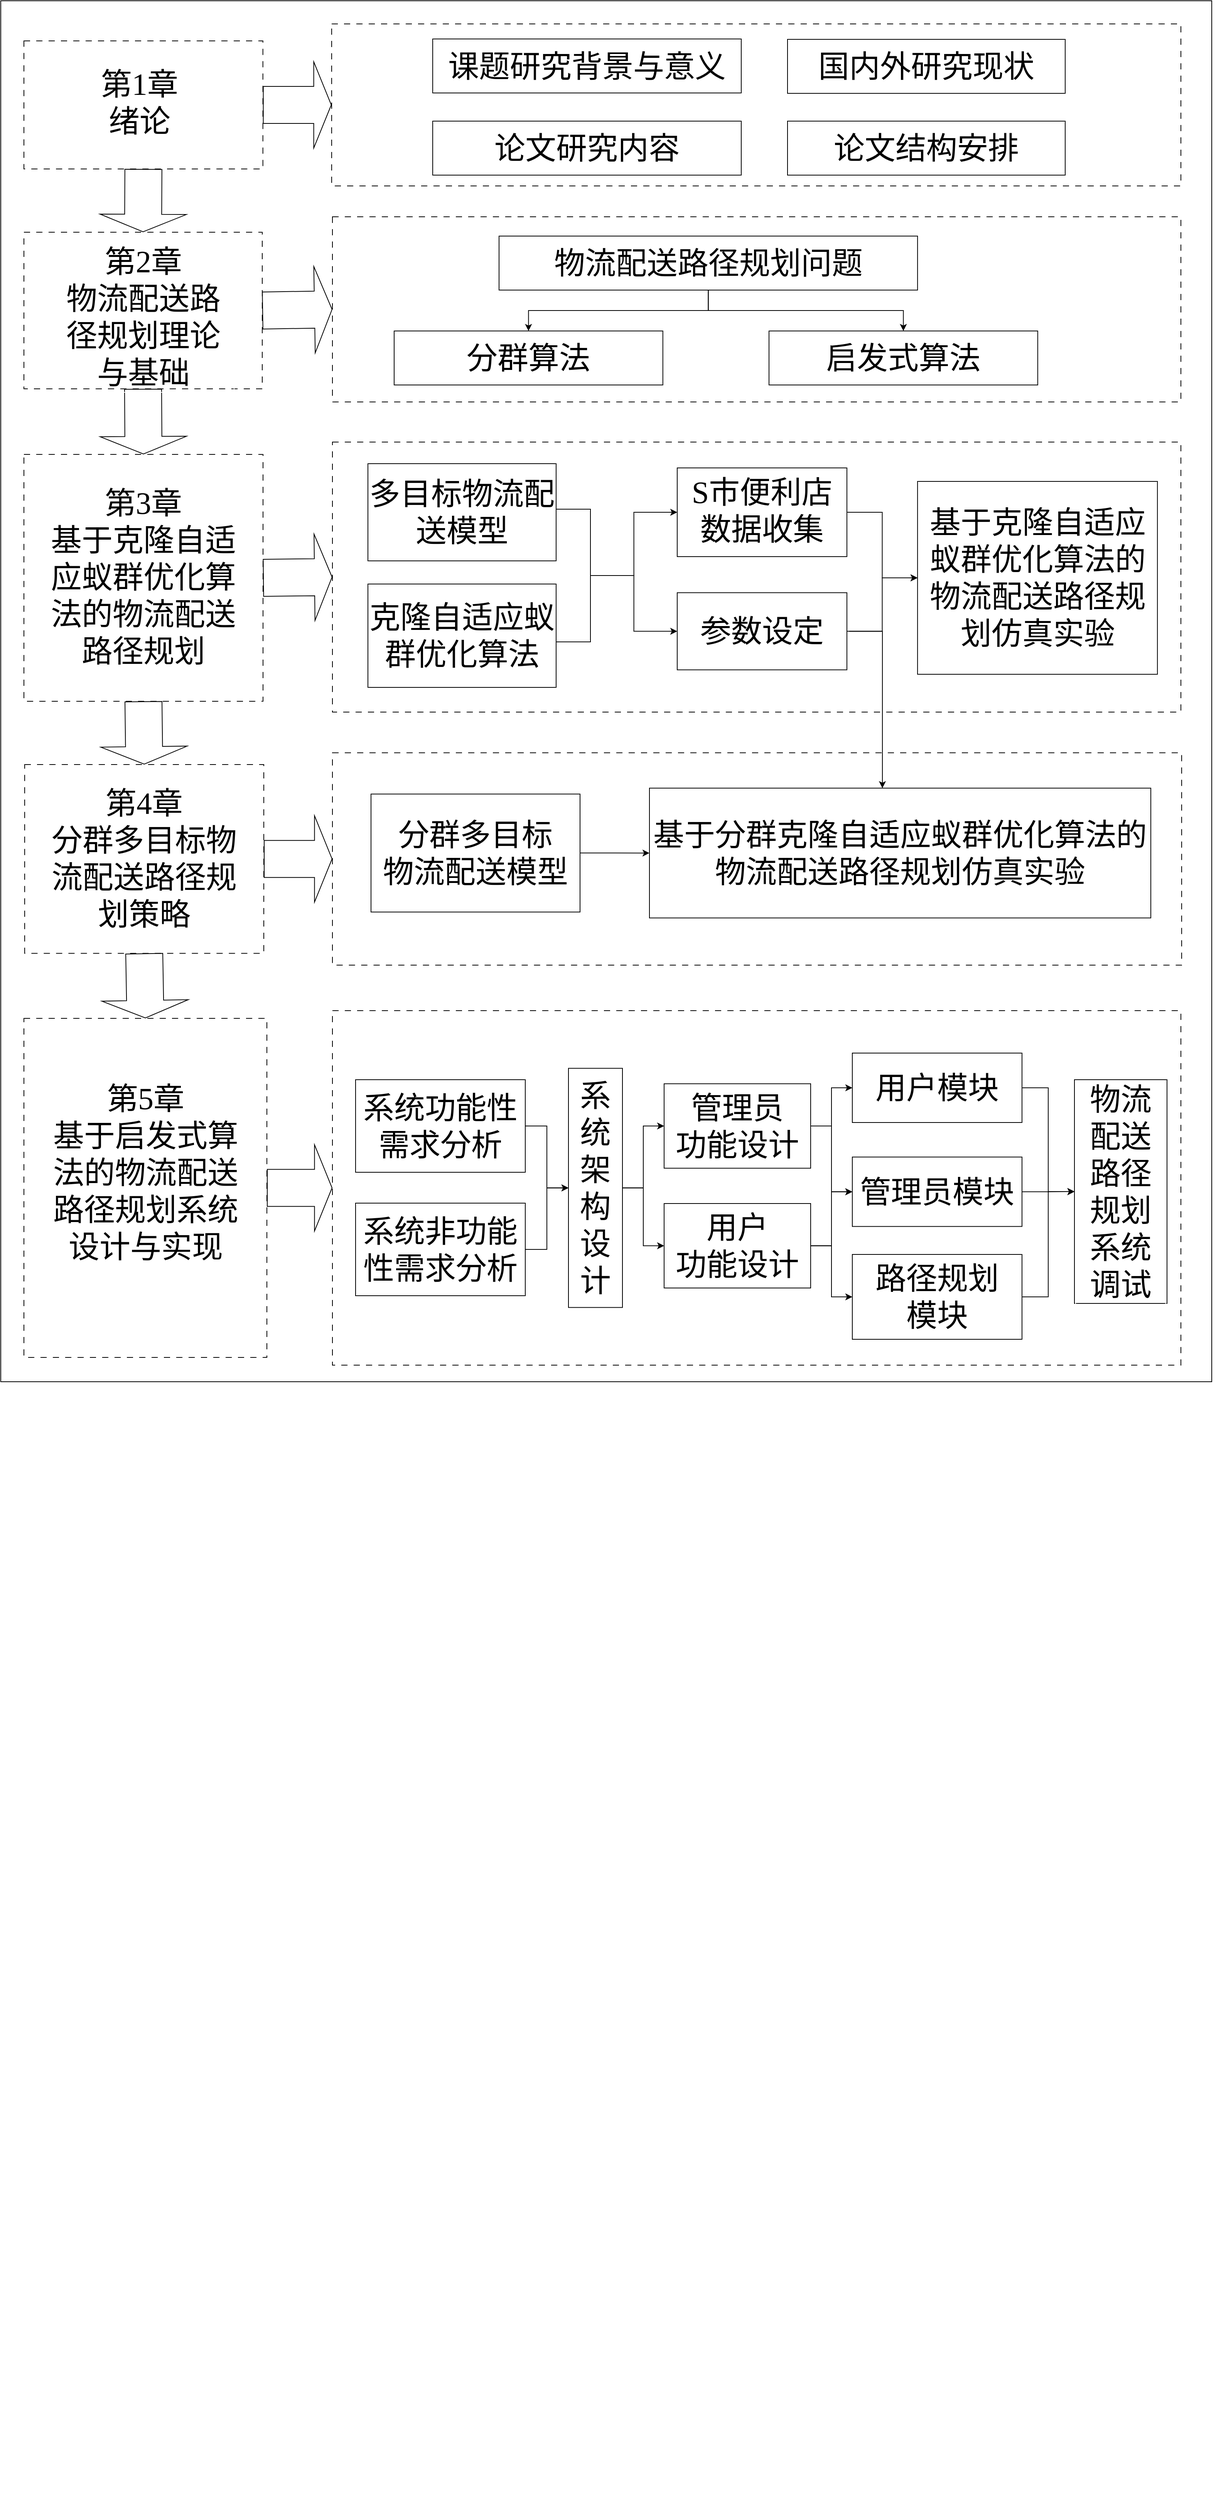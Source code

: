 <mxfile version="24.0.2" type="github">
  <diagram name="第 1 页" id="L9CurAf0SqhRf8DqzAfi">
    <mxGraphModel dx="4088" dy="2616" grid="1" gridSize="10" guides="1" tooltips="1" connect="1" arrows="1" fold="1" page="1" pageScale="1" pageWidth="827" pageHeight="1169" background="none" math="0" shadow="0">
      <root>
        <mxCell id="0" />
        <mxCell id="1" parent="0" />
        <mxCell id="MEvPqugxAyHAMDOJD42g-33" value="" style="rounded=0;whiteSpace=wrap;html=1;fillColor=none;" vertex="1" parent="1">
          <mxGeometry x="40" y="60" width="1570" height="1790" as="geometry" />
        </mxCell>
        <mxCell id="MEvPqugxAyHAMDOJD42g-28" value="" style="rounded=0;whiteSpace=wrap;html=1;dashed=1;dashPattern=8 8;fillColor=none;fontColor=#000000;labelBorderColor=#FFFFFF;fontSize=30;fontFamily=宋体;" vertex="1" parent="1">
          <mxGeometry x="469" y="90" width="1101" height="210" as="geometry" />
        </mxCell>
        <mxCell id="MEvPqugxAyHAMDOJD42g-25" value="" style="rounded=0;whiteSpace=wrap;html=1;dashed=1;dashPattern=8 8;fillColor=none;fontColor=#000000;labelBorderColor=#FFFFFF;fontSize=40;fontFamily=宋体;" vertex="1" parent="1">
          <mxGeometry x="470" y="340" width="1100" height="240" as="geometry" />
        </mxCell>
        <mxCell id="MEvPqugxAyHAMDOJD42g-19" value="" style="rounded=0;whiteSpace=wrap;html=1;dashed=1;dashPattern=8 8;fillColor=none;fontColor=#000000;labelBorderColor=#FFFFFF;fontSize=40;fontFamily=宋体;" vertex="1" parent="1">
          <mxGeometry x="470" y="632" width="1100" height="350" as="geometry" />
        </mxCell>
        <mxCell id="aaDHrNwLbiFYx0zAx5dH-23" value="" style="shape=flexArrow;endArrow=classic;html=1;rounded=0;exitX=0.5;exitY=1;exitDx=0;exitDy=0;endWidth=63;endSize=7.25;width=48;entryX=0.5;entryY=0;entryDx=0;entryDy=0;fontColor=#000000;labelBorderColor=#FFFFFF;fontSize=30;fontFamily=宋体;" parent="1" source="aaDHrNwLbiFYx0zAx5dH-1" target="aaDHrNwLbiFYx0zAx5dH-17" edge="1">
          <mxGeometry width="50" height="50" relative="1" as="geometry">
            <mxPoint x="459.5" y="260" as="sourcePoint" />
            <mxPoint x="459.5" y="320" as="targetPoint" />
            <Array as="points" />
          </mxGeometry>
        </mxCell>
        <mxCell id="aaDHrNwLbiFYx0zAx5dH-40" value="" style="shape=flexArrow;endArrow=classic;html=1;rounded=0;exitX=0.5;exitY=1;exitDx=0;exitDy=0;endWidth=63;endSize=7.25;width=48;entryX=0.5;entryY=0;entryDx=0;entryDy=0;fontColor=#000000;labelBorderColor=#FFFFFF;fontSize=40;fontFamily=宋体;" parent="1" source="aaDHrNwLbiFYx0zAx5dH-17" target="aaDHrNwLbiFYx0zAx5dH-42" edge="1">
          <mxGeometry width="50" height="50" relative="1" as="geometry">
            <mxPoint x="459.5" y="490" as="sourcePoint" />
            <mxPoint x="459.5" y="550" as="targetPoint" />
            <Array as="points" />
          </mxGeometry>
        </mxCell>
        <mxCell id="aaDHrNwLbiFYx0zAx5dH-58" value="" style="shape=flexArrow;endArrow=classic;html=1;rounded=0;endWidth=63;endSize=7.25;width=48;fontColor=#000000;labelBorderColor=#FFFFFF;fontSize=40;fontFamily=宋体;exitX=0.5;exitY=1;exitDx=0;exitDy=0;entryX=0.5;entryY=0;entryDx=0;entryDy=0;" parent="1" source="aaDHrNwLbiFYx0zAx5dH-42" target="aaDHrNwLbiFYx0zAx5dH-60" edge="1">
          <mxGeometry width="50" height="50" relative="1" as="geometry">
            <mxPoint x="490" y="770" as="sourcePoint" />
            <mxPoint x="459.5" y="830" as="targetPoint" />
            <Array as="points" />
          </mxGeometry>
        </mxCell>
        <mxCell id="aaDHrNwLbiFYx0zAx5dH-73" value="" style="shape=flexArrow;endArrow=classic;html=1;rounded=0;exitX=0.5;exitY=1;exitDx=0;exitDy=0;endWidth=63;endSize=7.25;width=48;entryX=0.5;entryY=0;entryDx=0;entryDy=0;fontColor=#000000;labelBorderColor=#FFFFFF;fontSize=40;fontFamily=宋体;" parent="1" source="aaDHrNwLbiFYx0zAx5dH-60" target="MEvPqugxAyHAMDOJD42g-4" edge="1">
          <mxGeometry width="50" height="50" relative="1" as="geometry">
            <mxPoint x="690.0" y="1330" as="sourcePoint" />
            <mxPoint x="469.5" y="1380" as="targetPoint" />
            <Array as="points" />
          </mxGeometry>
        </mxCell>
        <mxCell id="aaDHrNwLbiFYx0zAx5dH-106" value="" style="edgeStyle=orthogonalEdgeStyle;rounded=0;orthogonalLoop=1;jettySize=auto;html=1;exitX=0.5;exitY=1;exitDx=0;exitDy=0;strokeColor=none;fontColor=#000000;" parent="1" target="aaDHrNwLbiFYx0zAx5dH-105" edge="1">
          <mxGeometry relative="1" as="geometry">
            <mxPoint x="985.484" y="2470" as="targetPoint" />
            <Array as="points" />
            <mxPoint x="1120.968" y="3290" as="sourcePoint" />
          </mxGeometry>
        </mxCell>
        <mxCell id="aaDHrNwLbiFYx0zAx5dH-42" value="" style="rounded=0;whiteSpace=wrap;html=1;dashed=1;dashPattern=8 8;fillColor=none;fontColor=#000000;labelBorderColor=#FFFFFF;fontSize=40;fontFamily=宋体;" parent="1" vertex="1">
          <mxGeometry x="70" y="648" width="310" height="320" as="geometry" />
        </mxCell>
        <mxCell id="aaDHrNwLbiFYx0zAx5dH-43" value="第3章&lt;div style=&quot;font-size: 40px;&quot;&gt;基于克隆自适应蚁群优化算法的物流配送路径规划&lt;/div&gt;" style="rounded=0;whiteSpace=wrap;html=1;fillColor=none;strokeColor=none;fontColor=#000000;labelBorderColor=#FFFFFF;fontSize=40;fontFamily=宋体;" parent="1" vertex="1">
          <mxGeometry x="95" y="732" width="260" height="150" as="geometry" />
        </mxCell>
        <mxCell id="aaDHrNwLbiFYx0zAx5dH-46" value="多目标物流配送模型" style="rounded=0;whiteSpace=wrap;html=1;fillColor=none;strokeColor=default;fontColor=#000000;labelBorderColor=#FFFFFF;fontSize=40;fontFamily=宋体;" parent="1" vertex="1">
          <mxGeometry x="516" y="660" width="244" height="126" as="geometry" />
        </mxCell>
        <mxCell id="aaDHrNwLbiFYx0zAx5dH-48" value="克隆自适应蚁群优化算法" style="rounded=0;whiteSpace=wrap;html=1;fillColor=none;strokeColor=default;fontColor=#000000;labelBorderColor=#FFFFFF;fontSize=40;fontFamily=宋体;" parent="1" vertex="1">
          <mxGeometry x="516" y="816" width="244" height="134" as="geometry" />
        </mxCell>
        <mxCell id="MEvPqugxAyHAMDOJD42g-9" value="" style="group;fontSize=40;fontFamily=宋体;" vertex="1" connectable="0" parent="1">
          <mxGeometry x="70" y="1379" width="1530" height="449.5" as="geometry" />
        </mxCell>
        <mxCell id="MEvPqugxAyHAMDOJD42g-4" value="" style="rounded=0;whiteSpace=wrap;html=1;dashed=1;dashPattern=8 8;fillColor=none;fontColor=#000000;labelBorderColor=#FFFFFF;fontSize=40;fontFamily=宋体;" vertex="1" parent="MEvPqugxAyHAMDOJD42g-9">
          <mxGeometry width="315" height="439.5" as="geometry" />
        </mxCell>
        <mxCell id="MEvPqugxAyHAMDOJD42g-3" value="" style="rounded=0;whiteSpace=wrap;html=1;dashed=1;dashPattern=8 8;fillColor=none;fontColor=#000000;labelBorderColor=#FFFFFF;fontSize=40;fontFamily=宋体;" vertex="1" parent="MEvPqugxAyHAMDOJD42g-9">
          <mxGeometry x="400" y="-10" width="1100" height="459.5" as="geometry" />
        </mxCell>
        <mxCell id="aaDHrNwLbiFYx0zAx5dH-76" value="第5章&lt;div style=&quot;font-size: 40px;&quot;&gt;基于启发式算法的物流配送路径规划系统设计与实现&lt;/div&gt;" style="rounded=0;whiteSpace=wrap;html=1;fillColor=none;strokeColor=none;fontColor=#000000;labelBorderColor=#FFFFFF;fontSize=40;fontFamily=宋体;" parent="MEvPqugxAyHAMDOJD42g-9" vertex="1">
          <mxGeometry x="32.5" y="87" width="250" height="225" as="geometry" />
        </mxCell>
        <mxCell id="aaDHrNwLbiFYx0zAx5dH-98" value="系统非功能性需求分析" style="rounded=0;whiteSpace=wrap;html=1;fillColor=none;strokeColor=default;fontColor=#000000;labelBorderColor=#FFFFFF;fontSize=40;fontFamily=宋体;" parent="MEvPqugxAyHAMDOJD42g-9" vertex="1">
          <mxGeometry x="430" y="239.5" width="220" height="120" as="geometry" />
        </mxCell>
        <mxCell id="aaDHrNwLbiFYx0zAx5dH-99" style="edgeStyle=orthogonalEdgeStyle;rounded=0;orthogonalLoop=1;jettySize=auto;html=1;fontColor=#000000;labelBorderColor=#FFFFFF;fontSize=40;fontFamily=宋体;" parent="MEvPqugxAyHAMDOJD42g-9" source="aaDHrNwLbiFYx0zAx5dH-98" target="aaDHrNwLbiFYx0zAx5dH-84" edge="1">
          <mxGeometry relative="1" as="geometry" />
        </mxCell>
        <mxCell id="aaDHrNwLbiFYx0zAx5dH-82" value="系统功能性&lt;span style=&quot;background-color: initial;&quot;&gt;需求分析&lt;/span&gt;" style="rounded=0;whiteSpace=wrap;html=1;fillColor=none;strokeColor=default;fontColor=#000000;labelBorderColor=#FFFFFF;fontSize=40;fontFamily=宋体;" parent="MEvPqugxAyHAMDOJD42g-9" vertex="1">
          <mxGeometry x="430" y="79.5" width="220" height="120" as="geometry" />
        </mxCell>
        <mxCell id="aaDHrNwLbiFYx0zAx5dH-93" style="edgeStyle=orthogonalEdgeStyle;rounded=0;orthogonalLoop=1;jettySize=auto;html=1;entryX=0;entryY=0.5;entryDx=0;entryDy=0;fontColor=#000000;labelBorderColor=#FFFFFF;fontSize=40;fontFamily=宋体;" parent="MEvPqugxAyHAMDOJD42g-9" source="aaDHrNwLbiFYx0zAx5dH-82" target="aaDHrNwLbiFYx0zAx5dH-84" edge="1">
          <mxGeometry relative="1" as="geometry" />
        </mxCell>
        <mxCell id="aaDHrNwLbiFYx0zAx5dH-77" style="edgeStyle=orthogonalEdgeStyle;rounded=0;orthogonalLoop=1;jettySize=auto;html=1;exitX=0.5;exitY=1;exitDx=0;exitDy=0;strokeColor=none;fontColor=#000000;labelBorderColor=#FFFFFF;fontSize=40;fontFamily=宋体;" parent="MEvPqugxAyHAMDOJD42g-9" edge="1" source="aaDHrNwLbiFYx0zAx5dH-101">
          <mxGeometry relative="1" as="geometry">
            <mxPoint x="997.452" y="269.5" as="targetPoint" />
            <Array as="points">
              <mxPoint x="1210.355" y="79.5" />
              <mxPoint x="1210.355" y="199.5" />
              <mxPoint x="1094.226" y="199.5" />
            </Array>
            <mxPoint x="1191.0" y="199.5" as="sourcePoint" />
          </mxGeometry>
        </mxCell>
        <mxCell id="aaDHrNwLbiFYx0zAx5dH-84" value="系统架构设计" style="rounded=0;whiteSpace=wrap;html=1;fillColor=none;strokeColor=default;fontColor=#000000;labelBorderColor=#FFFFFF;fontSize=40;fontFamily=宋体;" parent="MEvPqugxAyHAMDOJD42g-9" vertex="1">
          <mxGeometry x="706" y="64.75" width="70" height="310" as="geometry" />
        </mxCell>
        <mxCell id="aaDHrNwLbiFYx0zAx5dH-86" value="" style="edgeStyle=orthogonalEdgeStyle;rounded=0;orthogonalLoop=1;jettySize=auto;html=1;exitX=0.5;exitY=1;exitDx=0;exitDy=0;strokeColor=none;fontColor=#000000;labelBorderColor=#FFFFFF;fontSize=40;fontFamily=宋体;" parent="MEvPqugxAyHAMDOJD42g-9" source="aaDHrNwLbiFYx0zAx5dH-100" edge="1">
          <mxGeometry relative="1" as="geometry">
            <mxPoint x="1218.6" y="199.5" as="targetPoint" />
            <Array as="points" />
            <mxPoint x="1354.084" y="1019.5" as="sourcePoint" />
          </mxGeometry>
        </mxCell>
        <mxCell id="aaDHrNwLbiFYx0zAx5dH-142" style="edgeStyle=orthogonalEdgeStyle;rounded=0;orthogonalLoop=1;jettySize=auto;html=1;entryX=0;entryY=0.5;entryDx=0;entryDy=0;fontSize=40;fontFamily=宋体;" parent="MEvPqugxAyHAMDOJD42g-9" source="aaDHrNwLbiFYx0zAx5dH-100" target="aaDHrNwLbiFYx0zAx5dH-105" edge="1">
          <mxGeometry relative="1" as="geometry" />
        </mxCell>
        <mxCell id="aaDHrNwLbiFYx0zAx5dH-105" value="物流配送路径规划系统调试" style="rounded=0;whiteSpace=wrap;html=1;fillColor=none;strokeColor=default;fontColor=#000000;labelBorderColor=#FFFFFF;fontSize=40;fontFamily=宋体;" parent="MEvPqugxAyHAMDOJD42g-9" vertex="1">
          <mxGeometry x="1362" y="79.5" width="120" height="290" as="geometry" />
        </mxCell>
        <mxCell id="aaDHrNwLbiFYx0zAx5dH-143" value="" style="edgeStyle=orthogonalEdgeStyle;rounded=0;orthogonalLoop=1;jettySize=auto;html=1;exitX=0.5;exitY=1;exitDx=0;exitDy=0;strokeColor=none;fontColor=#000000;labelBorderColor=#FFFFFF;fontSize=40;fontFamily=宋体;" parent="MEvPqugxAyHAMDOJD42g-9" source="aaDHrNwLbiFYx0zAx5dH-105" target="aaDHrNwLbiFYx0zAx5dH-100" edge="1">
          <mxGeometry relative="1" as="geometry">
            <mxPoint x="860.0" y="1349.5" as="targetPoint" />
            <Array as="points">
              <mxPoint x="1520" y="389.5" />
              <mxPoint x="1379" y="389.5" />
              <mxPoint x="1379" y="249.5" />
            </Array>
            <mxPoint x="838.049" y="1549.5" as="sourcePoint" />
          </mxGeometry>
        </mxCell>
        <mxCell id="aaDHrNwLbiFYx0zAx5dH-90" value="用户&lt;div style=&quot;font-size: 40px;&quot;&gt;功能设计&lt;/div&gt;" style="rounded=0;whiteSpace=wrap;html=1;fillColor=none;strokeColor=default;fontColor=#000000;labelBorderColor=#FFFFFF;fontSize=40;fontFamily=宋体;" parent="MEvPqugxAyHAMDOJD42g-9" vertex="1">
          <mxGeometry x="830" y="240" width="190" height="109.5" as="geometry" />
        </mxCell>
        <mxCell id="aaDHrNwLbiFYx0zAx5dH-102" style="edgeStyle=orthogonalEdgeStyle;rounded=0;orthogonalLoop=1;jettySize=auto;html=1;entryX=0;entryY=0.5;entryDx=0;entryDy=0;fontColor=#000000;labelBorderColor=#FFFFFF;fontSize=40;fontFamily=宋体;exitX=1;exitY=0.5;exitDx=0;exitDy=0;" parent="MEvPqugxAyHAMDOJD42g-9" source="aaDHrNwLbiFYx0zAx5dH-90" target="aaDHrNwLbiFYx0zAx5dH-100" edge="1">
          <mxGeometry relative="1" as="geometry" />
        </mxCell>
        <mxCell id="aaDHrNwLbiFYx0zAx5dH-94" style="edgeStyle=orthogonalEdgeStyle;rounded=0;orthogonalLoop=1;jettySize=auto;html=1;entryX=0;entryY=0.5;entryDx=0;entryDy=0;fontColor=#000000;labelBorderColor=#FFFFFF;fontSize=40;fontFamily=宋体;exitX=1;exitY=0.5;exitDx=0;exitDy=0;" parent="MEvPqugxAyHAMDOJD42g-9" source="aaDHrNwLbiFYx0zAx5dH-84" target="aaDHrNwLbiFYx0zAx5dH-90" edge="1">
          <mxGeometry relative="1" as="geometry">
            <mxPoint x="870" y="229.5" as="sourcePoint" />
          </mxGeometry>
        </mxCell>
        <mxCell id="aaDHrNwLbiFYx0zAx5dH-96" value="管理员&lt;div style=&quot;font-size: 40px;&quot;&gt;功能设计&lt;/div&gt;" style="rounded=0;whiteSpace=wrap;html=1;fillColor=none;strokeColor=default;fontColor=#000000;labelBorderColor=#FFFFFF;fontSize=40;fontFamily=宋体;" parent="MEvPqugxAyHAMDOJD42g-9" vertex="1">
          <mxGeometry x="830" y="84.75" width="190" height="109.5" as="geometry" />
        </mxCell>
        <mxCell id="aaDHrNwLbiFYx0zAx5dH-97" style="edgeStyle=orthogonalEdgeStyle;rounded=0;orthogonalLoop=1;jettySize=auto;html=1;fontColor=#000000;labelBorderColor=#FFFFFF;fontSize=40;fontFamily=宋体;exitX=1;exitY=0.5;exitDx=0;exitDy=0;" parent="MEvPqugxAyHAMDOJD42g-9" source="aaDHrNwLbiFYx0zAx5dH-84" target="aaDHrNwLbiFYx0zAx5dH-96" edge="1">
          <mxGeometry relative="1" as="geometry">
            <mxPoint x="791" y="197" as="sourcePoint" />
          </mxGeometry>
        </mxCell>
        <mxCell id="aaDHrNwLbiFYx0zAx5dH-104" style="edgeStyle=orthogonalEdgeStyle;rounded=0;orthogonalLoop=1;jettySize=auto;html=1;entryX=0;entryY=0.5;entryDx=0;entryDy=0;fontColor=#000000;labelBorderColor=#FFFFFF;fontSize=40;fontFamily=宋体;" parent="MEvPqugxAyHAMDOJD42g-9" source="aaDHrNwLbiFYx0zAx5dH-96" target="aaDHrNwLbiFYx0zAx5dH-100" edge="1">
          <mxGeometry relative="1" as="geometry" />
        </mxCell>
        <mxCell id="aaDHrNwLbiFYx0zAx5dH-100" value="管理员模块" style="rounded=0;whiteSpace=wrap;html=1;fillColor=none;strokeColor=default;fontColor=#000000;labelBorderColor=#FFFFFF;fontSize=40;fontFamily=宋体;" parent="MEvPqugxAyHAMDOJD42g-9" vertex="1">
          <mxGeometry x="1074" y="179.75" width="220" height="90" as="geometry" />
        </mxCell>
        <mxCell id="MEvPqugxAyHAMDOJD42g-24" value="" style="shape=flexArrow;endArrow=classic;html=1;rounded=0;exitX=1;exitY=0.5;exitDx=0;exitDy=0;endWidth=63;endSize=7.25;width=48;fontColor=#000000;labelBorderColor=#FFFFFF;fontSize=40;fontFamily=宋体;entryX=0;entryY=0.5;entryDx=0;entryDy=0;" edge="1" parent="MEvPqugxAyHAMDOJD42g-9" source="MEvPqugxAyHAMDOJD42g-4" target="MEvPqugxAyHAMDOJD42g-3">
          <mxGeometry width="50" height="50" relative="1" as="geometry">
            <mxPoint x="321" y="-220.5" as="sourcePoint" />
            <mxPoint x="410" y="-220.5" as="targetPoint" />
            <Array as="points" />
          </mxGeometry>
        </mxCell>
        <mxCell id="MEvPqugxAyHAMDOJD42g-10" value="" style="group;fontSize=40;fontFamily=宋体;" vertex="1" connectable="0" parent="1">
          <mxGeometry x="71" y="1050" width="1550" height="260" as="geometry" />
        </mxCell>
        <mxCell id="MEvPqugxAyHAMDOJD42g-8" value="" style="rounded=0;whiteSpace=wrap;html=1;dashed=1;dashPattern=8 8;fillColor=none;fontColor=#000000;labelBorderColor=#FFFFFF;fontSize=40;fontFamily=宋体;" vertex="1" parent="MEvPqugxAyHAMDOJD42g-10">
          <mxGeometry x="399" y="-15.294" width="1101" height="275.294" as="geometry" />
        </mxCell>
        <mxCell id="aaDHrNwLbiFYx0zAx5dH-59" value="" style="group;fontColor=#000000;labelBorderColor=#FFFFFF;fontSize=40;fontFamily=宋体;" parent="MEvPqugxAyHAMDOJD42g-10" vertex="1" connectable="0">
          <mxGeometry width="310" height="260" as="geometry" />
        </mxCell>
        <mxCell id="aaDHrNwLbiFYx0zAx5dH-60" value="" style="rounded=0;whiteSpace=wrap;html=1;dashed=1;dashPattern=8 8;fillColor=none;fontColor=#000000;labelBorderColor=#FFFFFF;fontSize=40;fontFamily=宋体;" parent="aaDHrNwLbiFYx0zAx5dH-59" vertex="1">
          <mxGeometry width="310" height="244.706" as="geometry" />
        </mxCell>
        <mxCell id="aaDHrNwLbiFYx0zAx5dH-62" style="edgeStyle=orthogonalEdgeStyle;rounded=0;orthogonalLoop=1;jettySize=auto;html=1;exitX=0.5;exitY=1;exitDx=0;exitDy=0;strokeColor=none;fontColor=#000000;labelBorderColor=#FFFFFF;fontSize=40;fontFamily=宋体;" parent="aaDHrNwLbiFYx0zAx5dH-59" edge="1" source="aaDHrNwLbiFYx0zAx5dH-61">
          <mxGeometry relative="1" as="geometry">
            <mxPoint x="71.834" y="240.882" as="targetPoint" />
            <Array as="points">
              <mxPoint x="109.462" y="71.373" />
              <mxPoint x="109.462" y="178.431" />
              <mxPoint x="88.938" y="178.431" />
            </Array>
            <mxPoint x="106.041" y="71.373" as="sourcePoint" />
          </mxGeometry>
        </mxCell>
        <mxCell id="aaDHrNwLbiFYx0zAx5dH-61" value="第4章&lt;div style=&quot;font-size: 40px;&quot;&gt;分群多目标物流配送路径规划策略&lt;/div&gt;" style="rounded=0;whiteSpace=wrap;html=1;fillColor=none;strokeColor=none;fontColor=#000000;labelBorderColor=#FFFFFF;fontSize=40;fontFamily=宋体;" parent="aaDHrNwLbiFYx0zAx5dH-59" vertex="1">
          <mxGeometry x="30" y="56.084" width="250" height="132.546" as="geometry" />
        </mxCell>
        <mxCell id="MEvPqugxAyHAMDOJD42g-6" style="edgeStyle=orthogonalEdgeStyle;rounded=0;orthogonalLoop=1;jettySize=auto;html=1;entryX=0;entryY=0.5;entryDx=0;entryDy=0;fontSize=40;fontFamily=宋体;" edge="1" parent="MEvPqugxAyHAMDOJD42g-10" source="aaDHrNwLbiFYx0zAx5dH-67" target="aaDHrNwLbiFYx0zAx5dH-70">
          <mxGeometry relative="1" as="geometry" />
        </mxCell>
        <mxCell id="aaDHrNwLbiFYx0zAx5dH-67" value="分群多目标&lt;div&gt;物流配送模型&lt;/div&gt;" style="rounded=0;whiteSpace=wrap;html=1;fillColor=none;strokeColor=default;fontColor=#000000;labelBorderColor=#FFFFFF;fontSize=40;fontFamily=宋体;" parent="MEvPqugxAyHAMDOJD42g-10" vertex="1">
          <mxGeometry x="449" y="38.24" width="271" height="152.94" as="geometry" />
        </mxCell>
        <mxCell id="aaDHrNwLbiFYx0zAx5dH-70" value="基于分群克隆自适应蚁群优化算法的物流配送路径规划仿真实验" style="rounded=0;whiteSpace=wrap;html=1;fillColor=none;strokeColor=default;fontColor=#000000;labelBorderColor=#FFFFFF;fontSize=40;fontFamily=宋体;" parent="MEvPqugxAyHAMDOJD42g-10" vertex="1">
          <mxGeometry x="810" y="30.59" width="650" height="168.24" as="geometry" />
        </mxCell>
        <mxCell id="MEvPqugxAyHAMDOJD42g-21" value="" style="shape=flexArrow;endArrow=classic;html=1;rounded=0;exitX=1;exitY=0.5;exitDx=0;exitDy=0;endWidth=63;endSize=7.25;width=48;fontColor=#000000;labelBorderColor=#FFFFFF;fontSize=40;fontFamily=宋体;" edge="1" parent="MEvPqugxAyHAMDOJD42g-10" source="aaDHrNwLbiFYx0zAx5dH-60" target="MEvPqugxAyHAMDOJD42g-8">
          <mxGeometry width="50" height="50" relative="1" as="geometry">
            <mxPoint x="379" y="252.353" as="sourcePoint" />
            <mxPoint x="381" y="306.647" as="targetPoint" />
            <Array as="points" />
          </mxGeometry>
        </mxCell>
        <mxCell id="aaDHrNwLbiFYx0zAx5dH-19" value="启发式算法" style="rounded=0;whiteSpace=wrap;html=1;fillColor=none;strokeColor=default;fontColor=#000000;labelBorderColor=#FFFFFF;fontSize=40;fontFamily=宋体;" parent="1" vertex="1">
          <mxGeometry x="1036.0" y="488" width="348.387" height="70" as="geometry" />
        </mxCell>
        <mxCell id="aaDHrNwLbiFYx0zAx5dH-21" value="物流配送路径规划问题" style="rounded=0;whiteSpace=wrap;html=1;fillColor=none;strokeColor=default;fontColor=#000000;labelBorderColor=#FFFFFF;fontSize=40;fontFamily=宋体;" parent="1" vertex="1">
          <mxGeometry x="686" y="365" width="542.58" height="70" as="geometry" />
        </mxCell>
        <mxCell id="aaDHrNwLbiFYx0zAx5dH-20" value="分群算法" style="rounded=0;whiteSpace=wrap;html=1;fillColor=none;strokeColor=default;fontColor=#000000;labelBorderColor=#FFFFFF;fontSize=40;fontFamily=宋体;" parent="1" vertex="1">
          <mxGeometry x="549.998" y="488" width="348.387" height="70" as="geometry" />
        </mxCell>
        <mxCell id="aaDHrNwLbiFYx0zAx5dH-30" style="edgeStyle=orthogonalEdgeStyle;rounded=0;orthogonalLoop=1;jettySize=auto;html=1;fontColor=#000000;labelBorderColor=#FFFFFF;fontSize=40;fontFamily=宋体;" parent="1" source="aaDHrNwLbiFYx0zAx5dH-21" target="aaDHrNwLbiFYx0zAx5dH-19" edge="1">
          <mxGeometry relative="1" as="geometry" />
        </mxCell>
        <mxCell id="aaDHrNwLbiFYx0zAx5dH-28" value="" style="edgeStyle=orthogonalEdgeStyle;rounded=0;orthogonalLoop=1;jettySize=auto;html=1;fontColor=#000000;labelBorderColor=#FFFFFF;fontSize=40;fontFamily=宋体;" parent="1" source="aaDHrNwLbiFYx0zAx5dH-21" target="aaDHrNwLbiFYx0zAx5dH-20" edge="1">
          <mxGeometry relative="1" as="geometry" />
        </mxCell>
        <mxCell id="aaDHrNwLbiFYx0zAx5dH-17" value="" style="rounded=0;whiteSpace=wrap;html=1;dashed=1;dashPattern=8 8;fillColor=none;fontColor=#000000;labelBorderColor=#FFFFFF;fontSize=40;fontFamily=宋体;" parent="1" vertex="1">
          <mxGeometry x="70" y="360" width="309" height="203" as="geometry" />
        </mxCell>
        <mxCell id="aaDHrNwLbiFYx0zAx5dH-18" value="第2章&lt;div style=&quot;font-size: 40px;&quot;&gt;物流配送路径规划理论与基础&lt;/div&gt;" style="rounded=0;whiteSpace=wrap;html=1;fillColor=none;strokeColor=none;fontColor=#000000;labelBorderColor=#FFFFFF;fontSize=40;fontFamily=宋体;" parent="1" vertex="1">
          <mxGeometry x="106" y="420" width="238" height="100" as="geometry" />
        </mxCell>
        <mxCell id="aaDHrNwLbiFYx0zAx5dH-14" value="&lt;font style=&quot;font-size: 40px;&quot;&gt;课题研究背景与意义&lt;/font&gt;" style="rounded=0;whiteSpace=wrap;html=1;fillColor=none;strokeColor=default;fontColor=#000000;labelBorderColor=#FFFFFF;fontSize=30;fontFamily=宋体;" parent="1" vertex="1">
          <mxGeometry x="600" y="109.5" width="400" height="70" as="geometry" />
        </mxCell>
        <mxCell id="aaDHrNwLbiFYx0zAx5dH-15" value="&lt;font style=&quot;font-size: 40px;&quot;&gt;国内外研究现状&lt;/font&gt;" style="rounded=0;whiteSpace=wrap;html=1;fillColor=none;strokeColor=default;fontColor=#000000;labelBorderColor=#FFFFFF;fontSize=30;fontFamily=宋体;" parent="1" vertex="1">
          <mxGeometry x="1060" y="110" width="360" height="70" as="geometry" />
        </mxCell>
        <mxCell id="aaDHrNwLbiFYx0zAx5dH-13" value="&lt;font style=&quot;font-size: 40px;&quot;&gt;论文研究内容&lt;/font&gt;" style="rounded=0;whiteSpace=wrap;html=1;fillColor=none;strokeColor=default;fontColor=#000000;labelBorderColor=#FFFFFF;fontSize=30;fontFamily=宋体;" parent="1" vertex="1">
          <mxGeometry x="600" y="216" width="400" height="70" as="geometry" />
        </mxCell>
        <mxCell id="aaDHrNwLbiFYx0zAx5dH-16" value="&lt;font style=&quot;font-size: 40px;&quot;&gt;论文结构安排&lt;/font&gt;" style="rounded=0;whiteSpace=wrap;html=1;fillColor=none;strokeColor=default;fontColor=#000000;labelBorderColor=#FFFFFF;fontSize=30;fontFamily=宋体;" parent="1" vertex="1">
          <mxGeometry x="1060" y="216" width="360" height="70" as="geometry" />
        </mxCell>
        <mxCell id="MEvPqugxAyHAMDOJD42g-29" value="" style="shape=flexArrow;endArrow=classic;html=1;rounded=0;exitX=1;exitY=0.5;exitDx=0;exitDy=0;endWidth=63;endSize=7.25;width=48;fontColor=#000000;labelBorderColor=#FFFFFF;fontSize=40;fontFamily=宋体;entryX=0;entryY=0.5;entryDx=0;entryDy=0;" edge="1" parent="1" source="aaDHrNwLbiFYx0zAx5dH-42" target="MEvPqugxAyHAMDOJD42g-19">
          <mxGeometry width="50" height="50" relative="1" as="geometry">
            <mxPoint x="391" y="1220" as="sourcePoint" />
            <mxPoint x="480" y="1220" as="targetPoint" />
            <Array as="points" />
          </mxGeometry>
        </mxCell>
        <mxCell id="MEvPqugxAyHAMDOJD42g-30" value="" style="shape=flexArrow;endArrow=classic;html=1;rounded=0;exitX=1;exitY=0.5;exitDx=0;exitDy=0;endWidth=63;endSize=7.25;width=48;fontColor=#000000;labelBorderColor=#FFFFFF;fontSize=40;fontFamily=宋体;entryX=0;entryY=0.5;entryDx=0;entryDy=0;" edge="1" parent="1" source="aaDHrNwLbiFYx0zAx5dH-17" target="MEvPqugxAyHAMDOJD42g-25">
          <mxGeometry width="50" height="50" relative="1" as="geometry">
            <mxPoint x="401" y="1230" as="sourcePoint" />
            <mxPoint x="490" y="1230" as="targetPoint" />
            <Array as="points" />
          </mxGeometry>
        </mxCell>
        <mxCell id="MEvPqugxAyHAMDOJD42g-31" value="" style="shape=flexArrow;endArrow=classic;html=1;rounded=0;exitX=1;exitY=0.5;exitDx=0;exitDy=0;endWidth=63;endSize=7.25;width=48;fontColor=#000000;labelBorderColor=#FFFFFF;fontSize=30;fontFamily=宋体;entryX=0;entryY=0.5;entryDx=0;entryDy=0;" edge="1" parent="1" source="aaDHrNwLbiFYx0zAx5dH-1" target="MEvPqugxAyHAMDOJD42g-28">
          <mxGeometry width="50" height="50" relative="1" as="geometry">
            <mxPoint x="411" y="1240" as="sourcePoint" />
            <mxPoint x="500" y="1240" as="targetPoint" />
            <Array as="points" />
          </mxGeometry>
        </mxCell>
        <mxCell id="aaDHrNwLbiFYx0zAx5dH-1" value="" style="rounded=0;whiteSpace=wrap;html=1;dashed=1;dashPattern=8 8;fillColor=none;fontColor=#000000;labelBorderColor=#FFFFFF;fontSize=30;fontFamily=宋体;" parent="1" vertex="1">
          <mxGeometry x="70" y="112.03" width="309.84" height="165.94" as="geometry" />
        </mxCell>
        <mxCell id="aaDHrNwLbiFYx0zAx5dH-7" value="&lt;font style=&quot;font-size: 40px;&quot;&gt;第1章&lt;/font&gt;&lt;div style=&quot;font-size: 40px;&quot;&gt;&lt;font style=&quot;font-size: 40px;&quot;&gt;绪论&lt;/font&gt;&lt;/div&gt;" style="rounded=0;whiteSpace=wrap;html=1;fillColor=none;strokeColor=none;fontColor=#000000;labelBorderColor=#FFFFFF;fontSize=30;fontFamily=宋体;" parent="1" vertex="1">
          <mxGeometry x="149.999" y="160.004" width="140.323" height="64.444" as="geometry" />
        </mxCell>
        <mxCell id="MEvPqugxAyHAMDOJD42g-41" style="edgeStyle=orthogonalEdgeStyle;rounded=0;orthogonalLoop=1;jettySize=auto;html=1;entryX=0;entryY=0.5;entryDx=0;entryDy=0;" edge="1" parent="1" source="aaDHrNwLbiFYx0zAx5dH-51" target="aaDHrNwLbiFYx0zAx5dH-53">
          <mxGeometry relative="1" as="geometry" />
        </mxCell>
        <mxCell id="aaDHrNwLbiFYx0zAx5dH-51" value="S市便利店&lt;div&gt;数据收集&lt;/div&gt;" style="rounded=0;whiteSpace=wrap;html=1;fillColor=none;strokeColor=default;fontColor=#000000;labelBorderColor=#FFFFFF;fontSize=40;fontFamily=宋体;horizontal=1;verticalAlign=top;textDirection=rtl;" parent="1" vertex="1">
          <mxGeometry x="917" y="665.5" width="220" height="115" as="geometry" />
        </mxCell>
        <mxCell id="MEvPqugxAyHAMDOJD42g-38" style="edgeStyle=orthogonalEdgeStyle;rounded=0;orthogonalLoop=1;jettySize=auto;html=1;entryX=0;entryY=0.5;entryDx=0;entryDy=0;" edge="1" parent="1" source="aaDHrNwLbiFYx0zAx5dH-52" target="aaDHrNwLbiFYx0zAx5dH-53">
          <mxGeometry relative="1" as="geometry" />
        </mxCell>
        <mxCell id="MEvPqugxAyHAMDOJD42g-61" style="edgeStyle=orthogonalEdgeStyle;rounded=0;orthogonalLoop=1;jettySize=auto;html=1;" edge="1" parent="1">
          <mxGeometry relative="1" as="geometry">
            <mxPoint x="1140.0" y="877.286" as="sourcePoint" />
            <mxPoint x="1183" y="1080.588" as="targetPoint" />
            <Array as="points">
              <mxPoint x="1183" y="877" />
            </Array>
          </mxGeometry>
        </mxCell>
        <mxCell id="aaDHrNwLbiFYx0zAx5dH-52" value="参数设定" style="rounded=0;whiteSpace=wrap;html=1;fillColor=none;strokeColor=default;fontColor=#000000;labelBorderColor=#FFFFFF;fontSize=40;fontFamily=宋体;" parent="1" vertex="1">
          <mxGeometry x="917" y="827.25" width="220" height="100" as="geometry" />
        </mxCell>
        <mxCell id="aaDHrNwLbiFYx0zAx5dH-53" value="基于克隆自适应蚁群优化算法的物流配送路径规划仿真实验" style="rounded=0;whiteSpace=wrap;html=1;fillColor=none;strokeColor=default;fontColor=#000000;labelBorderColor=#FFFFFF;fontSize=40;fontFamily=宋体;" parent="1" vertex="1">
          <mxGeometry x="1228.58" y="683" width="311" height="250" as="geometry" />
        </mxCell>
        <mxCell id="MEvPqugxAyHAMDOJD42g-58" style="edgeStyle=orthogonalEdgeStyle;rounded=0;orthogonalLoop=1;jettySize=auto;html=1;entryX=0;entryY=0.5;entryDx=0;entryDy=0;" edge="1" parent="1" source="MEvPqugxAyHAMDOJD42g-46" target="aaDHrNwLbiFYx0zAx5dH-52">
          <mxGeometry relative="1" as="geometry" />
        </mxCell>
        <mxCell id="MEvPqugxAyHAMDOJD42g-59" style="edgeStyle=orthogonalEdgeStyle;rounded=0;orthogonalLoop=1;jettySize=auto;html=1;entryX=0;entryY=0.5;entryDx=0;entryDy=0;" edge="1" parent="1" source="MEvPqugxAyHAMDOJD42g-46" target="aaDHrNwLbiFYx0zAx5dH-51">
          <mxGeometry relative="1" as="geometry" />
        </mxCell>
        <mxCell id="MEvPqugxAyHAMDOJD42g-46" value="" style="shape=partialRectangle;whiteSpace=wrap;html=1;bottom=1;right=1;left=1;top=0;fillColor=none;routingCenterX=-0.5;rotation=-90;" vertex="1" parent="1">
          <mxGeometry x="696.25" y="782.75" width="172" height="44.5" as="geometry" />
        </mxCell>
        <mxCell id="aaDHrNwLbiFYx0zAx5dH-101" value="用户模块" style="rounded=0;whiteSpace=wrap;html=1;fillColor=none;strokeColor=default;fontColor=#000000;labelBorderColor=#FFFFFF;fontSize=40;fontFamily=宋体;" parent="1" vertex="1">
          <mxGeometry x="1144" y="1424" width="220" height="90" as="geometry" />
        </mxCell>
        <mxCell id="aaDHrNwLbiFYx0zAx5dH-109" style="edgeStyle=orthogonalEdgeStyle;rounded=0;orthogonalLoop=1;jettySize=auto;html=1;entryX=0;entryY=0.5;entryDx=0;entryDy=0;fontColor=#000000;labelBorderColor=#FFFFFF;fontSize=40;fontFamily=宋体;exitX=1;exitY=0.5;exitDx=0;exitDy=0;" parent="1" source="aaDHrNwLbiFYx0zAx5dH-101" target="aaDHrNwLbiFYx0zAx5dH-105" edge="1">
          <mxGeometry relative="1" as="geometry">
            <mxPoint x="1352" y="1448.5" as="sourcePoint" />
            <mxPoint x="1508" y="1603.5" as="targetPoint" />
          </mxGeometry>
        </mxCell>
        <mxCell id="aaDHrNwLbiFYx0zAx5dH-103" style="edgeStyle=orthogonalEdgeStyle;rounded=0;orthogonalLoop=1;jettySize=auto;html=1;entryX=0;entryY=0.5;entryDx=0;entryDy=0;fontColor=#000000;labelBorderColor=#FFFFFF;fontSize=40;fontFamily=宋体;" parent="1" source="aaDHrNwLbiFYx0zAx5dH-96" target="aaDHrNwLbiFYx0zAx5dH-101" edge="1">
          <mxGeometry relative="1" as="geometry" />
        </mxCell>
        <mxCell id="aaDHrNwLbiFYx0zAx5dH-91" value="路径规划&lt;div&gt;模块&lt;/div&gt;" style="rounded=0;whiteSpace=wrap;html=1;fillColor=none;strokeColor=default;fontColor=#000000;labelBorderColor=#FFFFFF;fontSize=40;fontFamily=宋体;" parent="1" vertex="1">
          <mxGeometry x="1144.0" y="1685" width="220" height="110" as="geometry" />
        </mxCell>
        <mxCell id="aaDHrNwLbiFYx0zAx5dH-107" style="edgeStyle=orthogonalEdgeStyle;rounded=0;orthogonalLoop=1;jettySize=auto;html=1;fontColor=#000000;labelBorderColor=#FFFFFF;fontSize=40;fontFamily=宋体;entryX=0;entryY=0.5;entryDx=0;entryDy=0;exitX=1;exitY=0.5;exitDx=0;exitDy=0;" parent="1" source="aaDHrNwLbiFYx0zAx5dH-91" target="aaDHrNwLbiFYx0zAx5dH-105" edge="1">
          <mxGeometry relative="1" as="geometry" />
        </mxCell>
        <mxCell id="aaDHrNwLbiFYx0zAx5dH-95" style="edgeStyle=orthogonalEdgeStyle;rounded=0;orthogonalLoop=1;jettySize=auto;html=1;entryX=0;entryY=0.5;entryDx=0;entryDy=0;fontColor=#000000;labelBorderColor=#FFFFFF;fontSize=40;fontFamily=宋体;exitX=1;exitY=0.5;exitDx=0;exitDy=0;" parent="1" source="aaDHrNwLbiFYx0zAx5dH-90" target="aaDHrNwLbiFYx0zAx5dH-91" edge="1">
          <mxGeometry relative="1" as="geometry" />
        </mxCell>
      </root>
    </mxGraphModel>
  </diagram>
</mxfile>
